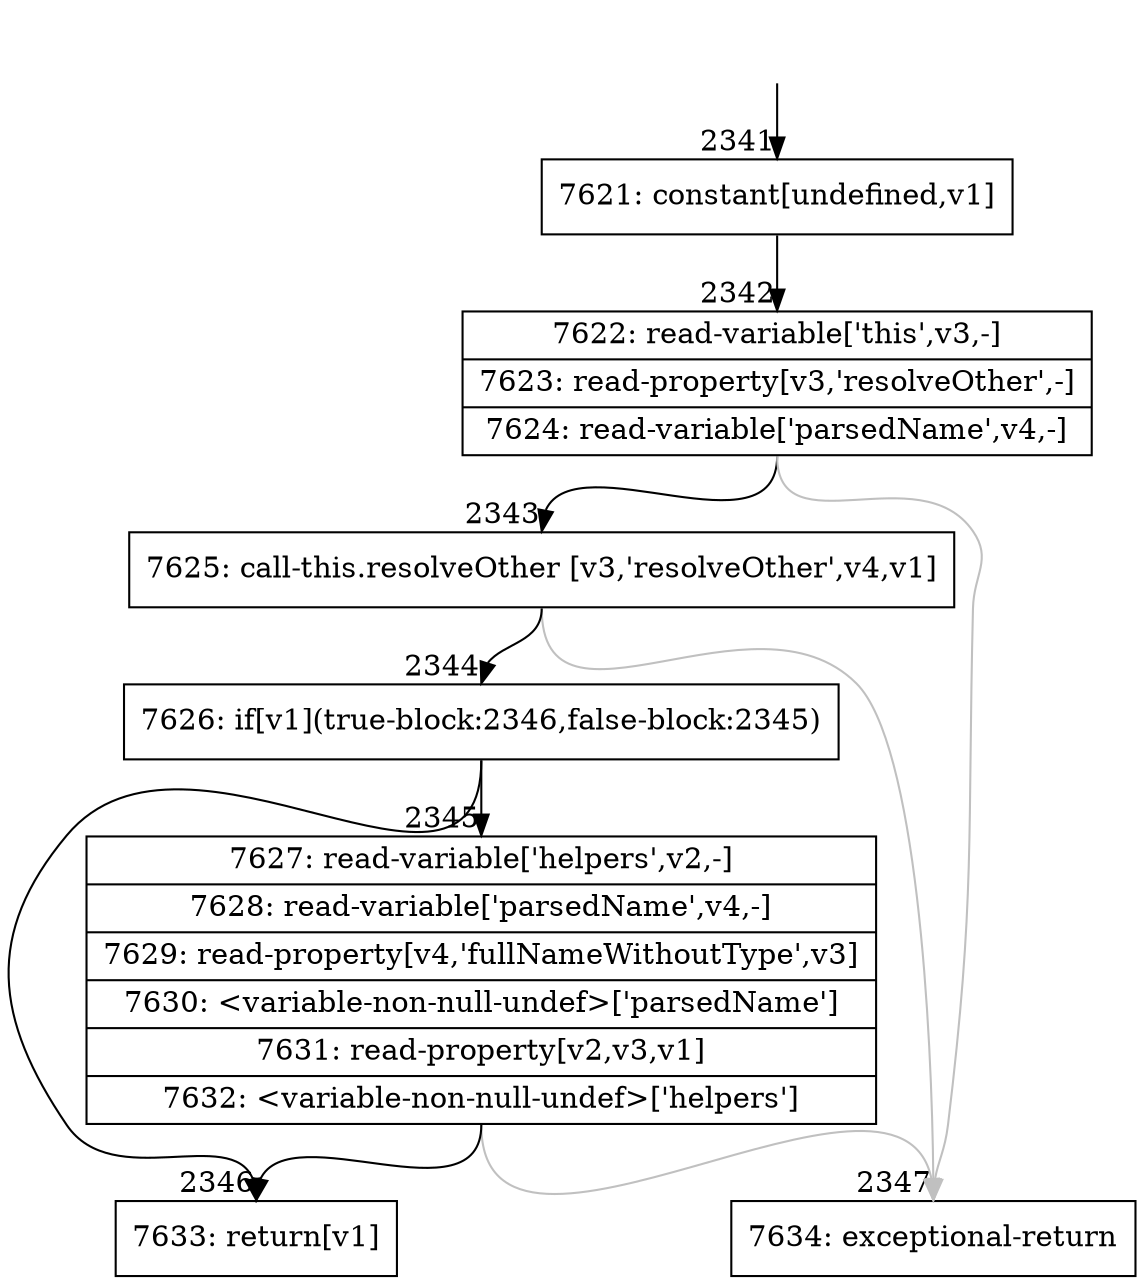 digraph {
rankdir="TD"
BB_entry181[shape=none,label=""];
BB_entry181 -> BB2341 [tailport=s, headport=n, headlabel="    2341"]
BB2341 [shape=record label="{7621: constant[undefined,v1]}" ] 
BB2341 -> BB2342 [tailport=s, headport=n, headlabel="      2342"]
BB2342 [shape=record label="{7622: read-variable['this',v3,-]|7623: read-property[v3,'resolveOther',-]|7624: read-variable['parsedName',v4,-]}" ] 
BB2342 -> BB2343 [tailport=s, headport=n, headlabel="      2343"]
BB2342 -> BB2347 [tailport=s, headport=n, color=gray, headlabel="      2347"]
BB2343 [shape=record label="{7625: call-this.resolveOther [v3,'resolveOther',v4,v1]}" ] 
BB2343 -> BB2344 [tailport=s, headport=n, headlabel="      2344"]
BB2343 -> BB2347 [tailport=s, headport=n, color=gray]
BB2344 [shape=record label="{7626: if[v1](true-block:2346,false-block:2345)}" ] 
BB2344 -> BB2346 [tailport=s, headport=n, headlabel="      2346"]
BB2344 -> BB2345 [tailport=s, headport=n, headlabel="      2345"]
BB2345 [shape=record label="{7627: read-variable['helpers',v2,-]|7628: read-variable['parsedName',v4,-]|7629: read-property[v4,'fullNameWithoutType',v3]|7630: \<variable-non-null-undef\>['parsedName']|7631: read-property[v2,v3,v1]|7632: \<variable-non-null-undef\>['helpers']}" ] 
BB2345 -> BB2346 [tailport=s, headport=n]
BB2345 -> BB2347 [tailport=s, headport=n, color=gray]
BB2346 [shape=record label="{7633: return[v1]}" ] 
BB2347 [shape=record label="{7634: exceptional-return}" ] 
//#$~ 3851
}
